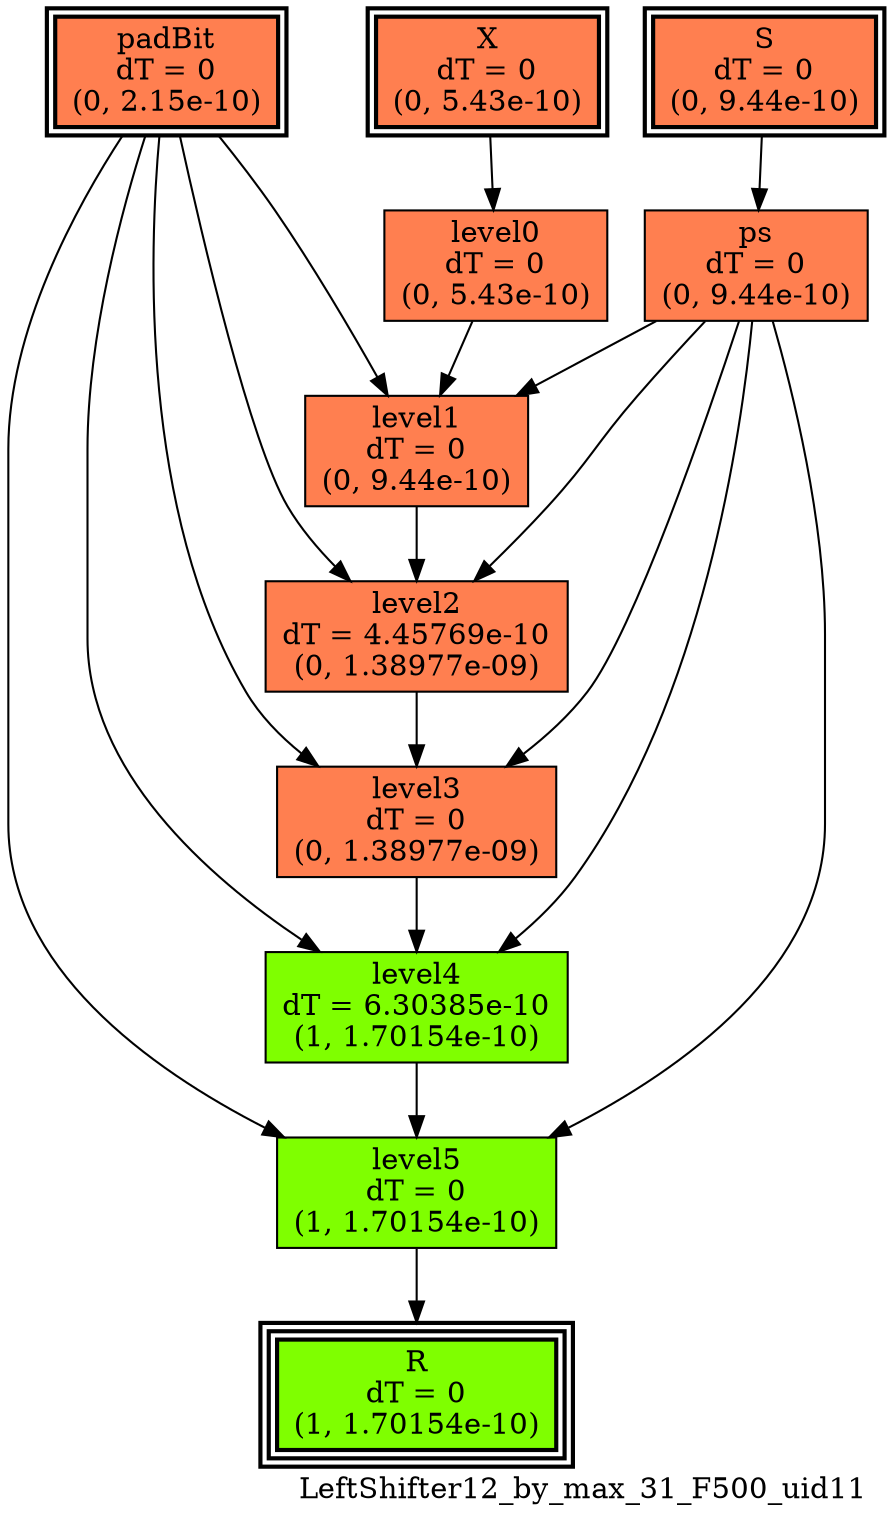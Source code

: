 digraph LeftShifter12_by_max_31_F500_uid11
{
	//graph drawing options
	label=LeftShifter12_by_max_31_F500_uid11;
	labelloc=bottom;
	labeljust=right;
	ratio=auto;
	nodesep=0.25;
	ranksep=0.5;

	//input/output signals of operator LeftShifter12_by_max_31_F500_uid11
	X__LeftShifter12_by_max_31_F500_uid11 [ label="X\ndT = 0\n(0, 5.43e-10)", shape=box, color=black, style="bold, filled", fillcolor=coral, peripheries=2 ];
	S__LeftShifter12_by_max_31_F500_uid11 [ label="S\ndT = 0\n(0, 9.44e-10)", shape=box, color=black, style="bold, filled", fillcolor=coral, peripheries=2 ];
	padBit__LeftShifter12_by_max_31_F500_uid11 [ label="padBit\ndT = 0\n(0, 2.15e-10)", shape=box, color=black, style="bold, filled", fillcolor=coral, peripheries=2 ];
	R__LeftShifter12_by_max_31_F500_uid11 [ label="R\ndT = 0\n(1, 1.70154e-10)", shape=box, color=black, style="bold, filled", fillcolor=chartreuse, peripheries=3 ];
	{rank=same X__LeftShifter12_by_max_31_F500_uid11, S__LeftShifter12_by_max_31_F500_uid11, padBit__LeftShifter12_by_max_31_F500_uid11};
	{rank=same R__LeftShifter12_by_max_31_F500_uid11};
	//internal signals of operator LeftShifter12_by_max_31_F500_uid11
	ps__LeftShifter12_by_max_31_F500_uid11 [ label="ps\ndT = 0\n(0, 9.44e-10)", shape=box, color=black, style=filled, fillcolor=coral, peripheries=1 ];
	level0__LeftShifter12_by_max_31_F500_uid11 [ label="level0\ndT = 0\n(0, 5.43e-10)", shape=box, color=black, style=filled, fillcolor=coral, peripheries=1 ];
	level1__LeftShifter12_by_max_31_F500_uid11 [ label="level1\ndT = 0\n(0, 9.44e-10)", shape=box, color=black, style=filled, fillcolor=coral, peripheries=1 ];
	level2__LeftShifter12_by_max_31_F500_uid11 [ label="level2\ndT = 4.45769e-10\n(0, 1.38977e-09)", shape=box, color=black, style=filled, fillcolor=coral, peripheries=1 ];
	level3__LeftShifter12_by_max_31_F500_uid11 [ label="level3\ndT = 0\n(0, 1.38977e-09)", shape=box, color=black, style=filled, fillcolor=coral, peripheries=1 ];
	level4__LeftShifter12_by_max_31_F500_uid11 [ label="level4\ndT = 6.30385e-10\n(1, 1.70154e-10)", shape=box, color=black, style=filled, fillcolor=chartreuse, peripheries=1 ];
	level5__LeftShifter12_by_max_31_F500_uid11 [ label="level5\ndT = 0\n(1, 1.70154e-10)", shape=box, color=black, style=filled, fillcolor=chartreuse, peripheries=1 ];

	//subcomponents of operator LeftShifter12_by_max_31_F500_uid11

	//input and internal signal connections of operator LeftShifter12_by_max_31_F500_uid11
	X__LeftShifter12_by_max_31_F500_uid11 -> level0__LeftShifter12_by_max_31_F500_uid11 [ arrowhead=normal, arrowsize=1.0, arrowtail=normal, color=black, dir=forward  ];
	S__LeftShifter12_by_max_31_F500_uid11 -> ps__LeftShifter12_by_max_31_F500_uid11 [ arrowhead=normal, arrowsize=1.0, arrowtail=normal, color=black, dir=forward  ];
	padBit__LeftShifter12_by_max_31_F500_uid11 -> level1__LeftShifter12_by_max_31_F500_uid11 [ arrowhead=normal, arrowsize=1.0, arrowtail=normal, color=black, dir=forward  ];
	padBit__LeftShifter12_by_max_31_F500_uid11 -> level2__LeftShifter12_by_max_31_F500_uid11 [ arrowhead=normal, arrowsize=1.0, arrowtail=normal, color=black, dir=forward  ];
	padBit__LeftShifter12_by_max_31_F500_uid11 -> level3__LeftShifter12_by_max_31_F500_uid11 [ arrowhead=normal, arrowsize=1.0, arrowtail=normal, color=black, dir=forward  ];
	padBit__LeftShifter12_by_max_31_F500_uid11 -> level4__LeftShifter12_by_max_31_F500_uid11 [ arrowhead=normal, arrowsize=1.0, arrowtail=normal, color=black, dir=forward  ];
	padBit__LeftShifter12_by_max_31_F500_uid11 -> level5__LeftShifter12_by_max_31_F500_uid11 [ arrowhead=normal, arrowsize=1.0, arrowtail=normal, color=black, dir=forward  ];
	ps__LeftShifter12_by_max_31_F500_uid11 -> level1__LeftShifter12_by_max_31_F500_uid11 [ arrowhead=normal, arrowsize=1.0, arrowtail=normal, color=black, dir=forward  ];
	ps__LeftShifter12_by_max_31_F500_uid11 -> level2__LeftShifter12_by_max_31_F500_uid11 [ arrowhead=normal, arrowsize=1.0, arrowtail=normal, color=black, dir=forward  ];
	ps__LeftShifter12_by_max_31_F500_uid11 -> level3__LeftShifter12_by_max_31_F500_uid11 [ arrowhead=normal, arrowsize=1.0, arrowtail=normal, color=black, dir=forward  ];
	ps__LeftShifter12_by_max_31_F500_uid11 -> level4__LeftShifter12_by_max_31_F500_uid11 [ arrowhead=normal, arrowsize=1.0, arrowtail=normal, color=black, dir=forward  ];
	ps__LeftShifter12_by_max_31_F500_uid11 -> level5__LeftShifter12_by_max_31_F500_uid11 [ arrowhead=normal, arrowsize=1.0, arrowtail=normal, color=black, dir=forward  ];
	level0__LeftShifter12_by_max_31_F500_uid11 -> level1__LeftShifter12_by_max_31_F500_uid11 [ arrowhead=normal, arrowsize=1.0, arrowtail=normal, color=black, dir=forward  ];
	level1__LeftShifter12_by_max_31_F500_uid11 -> level2__LeftShifter12_by_max_31_F500_uid11 [ arrowhead=normal, arrowsize=1.0, arrowtail=normal, color=black, dir=forward  ];
	level2__LeftShifter12_by_max_31_F500_uid11 -> level3__LeftShifter12_by_max_31_F500_uid11 [ arrowhead=normal, arrowsize=1.0, arrowtail=normal, color=black, dir=forward  ];
	level3__LeftShifter12_by_max_31_F500_uid11 -> level4__LeftShifter12_by_max_31_F500_uid11 [ arrowhead=normal, arrowsize=1.0, arrowtail=normal, color=black, dir=forward  ];
	level4__LeftShifter12_by_max_31_F500_uid11 -> level5__LeftShifter12_by_max_31_F500_uid11 [ arrowhead=normal, arrowsize=1.0, arrowtail=normal, color=black, dir=forward  ];
	level5__LeftShifter12_by_max_31_F500_uid11 -> R__LeftShifter12_by_max_31_F500_uid11 [ arrowhead=normal, arrowsize=1.0, arrowtail=normal, color=black, dir=forward  ];
}

